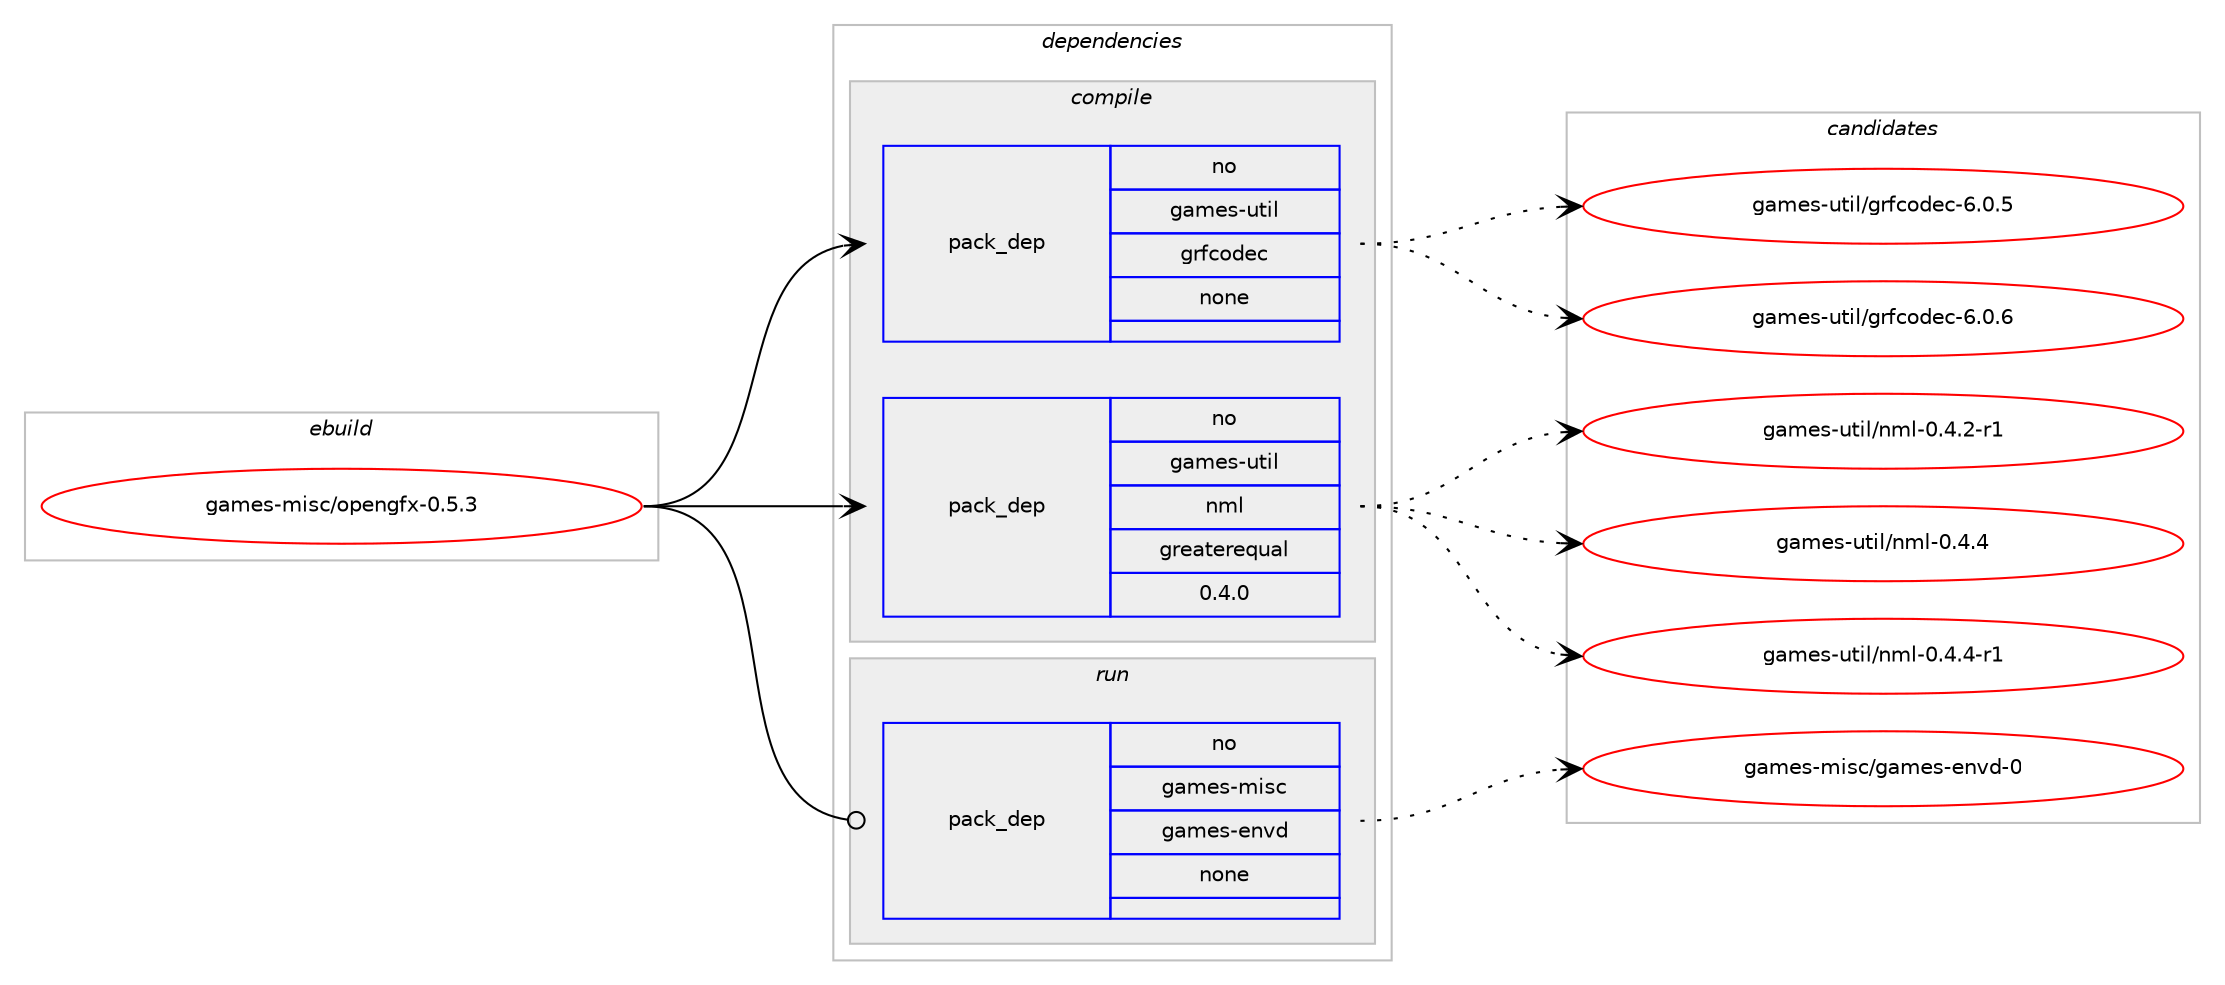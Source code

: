 digraph prolog {

# *************
# Graph options
# *************

newrank=true;
concentrate=true;
compound=true;
graph [rankdir=LR,fontname=Helvetica,fontsize=10,ranksep=1.5];#, ranksep=2.5, nodesep=0.2];
edge  [arrowhead=vee];
node  [fontname=Helvetica,fontsize=10];

# **********
# The ebuild
# **********

subgraph cluster_leftcol {
color=gray;
rank=same;
label=<<i>ebuild</i>>;
id [label="games-misc/opengfx-0.5.3", color=red, width=4, href="../games-misc/opengfx-0.5.3.svg"];
}

# ****************
# The dependencies
# ****************

subgraph cluster_midcol {
color=gray;
label=<<i>dependencies</i>>;
subgraph cluster_compile {
fillcolor="#eeeeee";
style=filled;
label=<<i>compile</i>>;
subgraph pack215102 {
dependency300560 [label=<<TABLE BORDER="0" CELLBORDER="1" CELLSPACING="0" CELLPADDING="4" WIDTH="220"><TR><TD ROWSPAN="6" CELLPADDING="30">pack_dep</TD></TR><TR><TD WIDTH="110">no</TD></TR><TR><TD>games-util</TD></TR><TR><TD>grfcodec</TD></TR><TR><TD>none</TD></TR><TR><TD></TD></TR></TABLE>>, shape=none, color=blue];
}
id:e -> dependency300560:w [weight=20,style="solid",arrowhead="vee"];
subgraph pack215103 {
dependency300561 [label=<<TABLE BORDER="0" CELLBORDER="1" CELLSPACING="0" CELLPADDING="4" WIDTH="220"><TR><TD ROWSPAN="6" CELLPADDING="30">pack_dep</TD></TR><TR><TD WIDTH="110">no</TD></TR><TR><TD>games-util</TD></TR><TR><TD>nml</TD></TR><TR><TD>greaterequal</TD></TR><TR><TD>0.4.0</TD></TR></TABLE>>, shape=none, color=blue];
}
id:e -> dependency300561:w [weight=20,style="solid",arrowhead="vee"];
}
subgraph cluster_compileandrun {
fillcolor="#eeeeee";
style=filled;
label=<<i>compile and run</i>>;
}
subgraph cluster_run {
fillcolor="#eeeeee";
style=filled;
label=<<i>run</i>>;
subgraph pack215104 {
dependency300562 [label=<<TABLE BORDER="0" CELLBORDER="1" CELLSPACING="0" CELLPADDING="4" WIDTH="220"><TR><TD ROWSPAN="6" CELLPADDING="30">pack_dep</TD></TR><TR><TD WIDTH="110">no</TD></TR><TR><TD>games-misc</TD></TR><TR><TD>games-envd</TD></TR><TR><TD>none</TD></TR><TR><TD></TD></TR></TABLE>>, shape=none, color=blue];
}
id:e -> dependency300562:w [weight=20,style="solid",arrowhead="odot"];
}
}

# **************
# The candidates
# **************

subgraph cluster_choices {
rank=same;
color=gray;
label=<<i>candidates</i>>;

subgraph choice215102 {
color=black;
nodesep=1;
choice1039710910111545117116105108471031141029911110010199455446484653 [label="games-util/grfcodec-6.0.5", color=red, width=4,href="../games-util/grfcodec-6.0.5.svg"];
choice1039710910111545117116105108471031141029911110010199455446484654 [label="games-util/grfcodec-6.0.6", color=red, width=4,href="../games-util/grfcodec-6.0.6.svg"];
dependency300560:e -> choice1039710910111545117116105108471031141029911110010199455446484653:w [style=dotted,weight="100"];
dependency300560:e -> choice1039710910111545117116105108471031141029911110010199455446484654:w [style=dotted,weight="100"];
}
subgraph choice215103 {
color=black;
nodesep=1;
choice1039710910111545117116105108471101091084548465246504511449 [label="games-util/nml-0.4.2-r1", color=red, width=4,href="../games-util/nml-0.4.2-r1.svg"];
choice103971091011154511711610510847110109108454846524652 [label="games-util/nml-0.4.4", color=red, width=4,href="../games-util/nml-0.4.4.svg"];
choice1039710910111545117116105108471101091084548465246524511449 [label="games-util/nml-0.4.4-r1", color=red, width=4,href="../games-util/nml-0.4.4-r1.svg"];
dependency300561:e -> choice1039710910111545117116105108471101091084548465246504511449:w [style=dotted,weight="100"];
dependency300561:e -> choice103971091011154511711610510847110109108454846524652:w [style=dotted,weight="100"];
dependency300561:e -> choice1039710910111545117116105108471101091084548465246524511449:w [style=dotted,weight="100"];
}
subgraph choice215104 {
color=black;
nodesep=1;
choice1039710910111545109105115994710397109101115451011101181004548 [label="games-misc/games-envd-0", color=red, width=4,href="../games-misc/games-envd-0.svg"];
dependency300562:e -> choice1039710910111545109105115994710397109101115451011101181004548:w [style=dotted,weight="100"];
}
}

}
